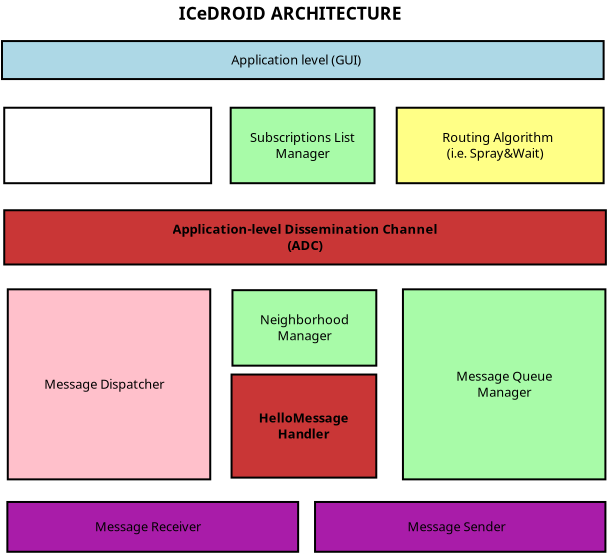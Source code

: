 <?xml version="1.0" encoding="UTF-8"?>
<dia:diagram xmlns:dia="http://www.lysator.liu.se/~alla/dia/">
  <dia:layer name="Sfondo" visible="true" active="true">
    <dia:object type="Standard - Text" version="1" id="O0">
      <dia:attribute name="obj_pos">
        <dia:point val="32.399,-15.399"/>
      </dia:attribute>
      <dia:attribute name="obj_bb">
        <dia:rectangle val="32.399,-16.212;44.921,-15.192"/>
      </dia:attribute>
      <dia:attribute name="text">
        <dia:composite type="text">
          <dia:attribute name="string">
            <dia:string>#ICeDROID ARCHITECTURE#</dia:string>
          </dia:attribute>
          <dia:attribute name="font">
            <dia:font family="sans" style="80" name="Helvetica-Bold"/>
          </dia:attribute>
          <dia:attribute name="height">
            <dia:real val="1.094"/>
          </dia:attribute>
          <dia:attribute name="pos">
            <dia:point val="32.399,-15.399"/>
          </dia:attribute>
          <dia:attribute name="color">
            <dia:color val="#000000"/>
          </dia:attribute>
          <dia:attribute name="alignment">
            <dia:enum val="0"/>
          </dia:attribute>
        </dia:composite>
      </dia:attribute>
      <dia:attribute name="valign">
        <dia:enum val="3"/>
      </dia:attribute>
    </dia:object>
    <dia:object type="Standard - Box" version="0" id="O1">
      <dia:attribute name="obj_pos">
        <dia:point val="23.567,-14.333"/>
      </dia:attribute>
      <dia:attribute name="obj_bb">
        <dia:rectangle val="23.517,-14.383;53.698,-12.383"/>
      </dia:attribute>
      <dia:attribute name="elem_corner">
        <dia:point val="23.567,-14.333"/>
      </dia:attribute>
      <dia:attribute name="elem_width">
        <dia:real val="30.081"/>
      </dia:attribute>
      <dia:attribute name="elem_height">
        <dia:real val="1.9"/>
      </dia:attribute>
      <dia:attribute name="border_width">
        <dia:real val="0.1"/>
      </dia:attribute>
      <dia:attribute name="inner_color">
        <dia:color val="#add8e6"/>
      </dia:attribute>
      <dia:attribute name="show_background">
        <dia:boolean val="true"/>
      </dia:attribute>
    </dia:object>
    <dia:object type="Standard - Text" version="1" id="O2">
      <dia:attribute name="obj_pos">
        <dia:point val="35.027,-13.161"/>
      </dia:attribute>
      <dia:attribute name="obj_bb">
        <dia:rectangle val="35.027,-13.756;42.187,-13.009"/>
      </dia:attribute>
      <dia:attribute name="text">
        <dia:composite type="text">
          <dia:attribute name="string">
            <dia:string>#Application level (GUI)#</dia:string>
          </dia:attribute>
          <dia:attribute name="font">
            <dia:font family="sans" style="0" name="Helvetica"/>
          </dia:attribute>
          <dia:attribute name="height">
            <dia:real val="0.8"/>
          </dia:attribute>
          <dia:attribute name="pos">
            <dia:point val="35.027,-13.161"/>
          </dia:attribute>
          <dia:attribute name="color">
            <dia:color val="#000000"/>
          </dia:attribute>
          <dia:attribute name="alignment">
            <dia:enum val="0"/>
          </dia:attribute>
        </dia:composite>
      </dia:attribute>
      <dia:attribute name="valign">
        <dia:enum val="3"/>
      </dia:attribute>
    </dia:object>
    <dia:object type="Standard - Box" version="0" id="O3">
      <dia:attribute name="obj_pos">
        <dia:point val="43.303,-11.0"/>
      </dia:attribute>
      <dia:attribute name="obj_bb">
        <dia:rectangle val="43.253,-11.05;53.698,-7.176"/>
      </dia:attribute>
      <dia:attribute name="elem_corner">
        <dia:point val="43.303,-11.0"/>
      </dia:attribute>
      <dia:attribute name="elem_width">
        <dia:real val="10.345"/>
      </dia:attribute>
      <dia:attribute name="elem_height">
        <dia:real val="3.774"/>
      </dia:attribute>
      <dia:attribute name="border_width">
        <dia:real val="0.1"/>
      </dia:attribute>
      <dia:attribute name="inner_color">
        <dia:color val="#ffff86"/>
      </dia:attribute>
      <dia:attribute name="show_background">
        <dia:boolean val="true"/>
      </dia:attribute>
    </dia:object>
    <dia:object type="Standard - Box" version="0" id="O4">
      <dia:attribute name="obj_pos">
        <dia:point val="35.001,-11.0"/>
      </dia:attribute>
      <dia:attribute name="obj_bb">
        <dia:rectangle val="34.951,-11.05;42.243,-7.176"/>
      </dia:attribute>
      <dia:attribute name="elem_corner">
        <dia:point val="35.001,-11.0"/>
      </dia:attribute>
      <dia:attribute name="elem_width">
        <dia:real val="7.192"/>
      </dia:attribute>
      <dia:attribute name="elem_height">
        <dia:real val="3.774"/>
      </dia:attribute>
      <dia:attribute name="border_width">
        <dia:real val="0.1"/>
      </dia:attribute>
      <dia:attribute name="inner_color">
        <dia:color val="#a8fba8"/>
      </dia:attribute>
      <dia:attribute name="show_background">
        <dia:boolean val="true"/>
      </dia:attribute>
    </dia:object>
    <dia:object type="Standard - Box" version="0" id="O5">
      <dia:attribute name="obj_pos">
        <dia:point val="23.679,-5.874"/>
      </dia:attribute>
      <dia:attribute name="obj_bb">
        <dia:rectangle val="23.629,-5.924;53.81,-3.112"/>
      </dia:attribute>
      <dia:attribute name="elem_corner">
        <dia:point val="23.679,-5.874"/>
      </dia:attribute>
      <dia:attribute name="elem_width">
        <dia:real val="30.081"/>
      </dia:attribute>
      <dia:attribute name="elem_height">
        <dia:real val="2.712"/>
      </dia:attribute>
      <dia:attribute name="border_width">
        <dia:real val="0.1"/>
      </dia:attribute>
      <dia:attribute name="inner_color">
        <dia:color val="#c93636"/>
      </dia:attribute>
      <dia:attribute name="show_background">
        <dia:boolean val="true"/>
      </dia:attribute>
    </dia:object>
    <dia:object type="Standard - Text" version="1" id="O6">
      <dia:attribute name="obj_pos">
        <dia:point val="38.719,-4.7"/>
      </dia:attribute>
      <dia:attribute name="obj_bb">
        <dia:rectangle val="31.324,-5.302;46.114,-3.733"/>
      </dia:attribute>
      <dia:attribute name="text">
        <dia:composite type="text">
          <dia:attribute name="string">
            <dia:string>#Application-level Dissemination Channel
(ADC)#</dia:string>
          </dia:attribute>
          <dia:attribute name="font">
            <dia:font family="sans" style="80" name="Helvetica-Bold"/>
          </dia:attribute>
          <dia:attribute name="height">
            <dia:real val="0.811"/>
          </dia:attribute>
          <dia:attribute name="pos">
            <dia:point val="38.719,-4.7"/>
          </dia:attribute>
          <dia:attribute name="color">
            <dia:color val="#000000"/>
          </dia:attribute>
          <dia:attribute name="alignment">
            <dia:enum val="1"/>
          </dia:attribute>
        </dia:composite>
      </dia:attribute>
      <dia:attribute name="valign">
        <dia:enum val="3"/>
      </dia:attribute>
    </dia:object>
    <dia:object type="Standard - Box" version="0" id="O7">
      <dia:attribute name="obj_pos">
        <dia:point val="23.679,-11.0"/>
      </dia:attribute>
      <dia:attribute name="obj_bb">
        <dia:rectangle val="23.629,-11.05;34.074,-7.176"/>
      </dia:attribute>
      <dia:attribute name="elem_corner">
        <dia:point val="23.679,-11.0"/>
      </dia:attribute>
      <dia:attribute name="elem_width">
        <dia:real val="10.345"/>
      </dia:attribute>
      <dia:attribute name="elem_height">
        <dia:real val="3.774"/>
      </dia:attribute>
      <dia:attribute name="show_background">
        <dia:boolean val="true"/>
      </dia:attribute>
    </dia:object>
    <dia:object type="Standard - Text" version="1" id="O8">
      <dia:attribute name="obj_pos">
        <dia:point val="38.597,-9.292"/>
      </dia:attribute>
      <dia:attribute name="obj_bb">
        <dia:rectangle val="35.782,-9.887;41.412,-8.34"/>
      </dia:attribute>
      <dia:attribute name="text">
        <dia:composite type="text">
          <dia:attribute name="string">
            <dia:string>#Subscriptions List
Manager#</dia:string>
          </dia:attribute>
          <dia:attribute name="font">
            <dia:font family="sans" style="0" name="Helvetica"/>
          </dia:attribute>
          <dia:attribute name="height">
            <dia:real val="0.8"/>
          </dia:attribute>
          <dia:attribute name="pos">
            <dia:point val="38.597,-9.292"/>
          </dia:attribute>
          <dia:attribute name="color">
            <dia:color val="#000000"/>
          </dia:attribute>
          <dia:attribute name="alignment">
            <dia:enum val="1"/>
          </dia:attribute>
        </dia:composite>
      </dia:attribute>
      <dia:attribute name="valign">
        <dia:enum val="3"/>
      </dia:attribute>
    </dia:object>
    <dia:group>
      <dia:object type="Standard - Text" version="1" id="O9">
        <dia:attribute name="obj_pos">
          <dia:point val="45.58,-9.292"/>
        </dia:attribute>
        <dia:attribute name="obj_bb">
          <dia:rectangle val="45.58,-9.887;51.37,-9.139"/>
        </dia:attribute>
        <dia:attribute name="text">
          <dia:composite type="text">
            <dia:attribute name="string">
              <dia:string>#Routing Algorithm#</dia:string>
            </dia:attribute>
            <dia:attribute name="font">
              <dia:font family="sans" style="0" name="Helvetica"/>
            </dia:attribute>
            <dia:attribute name="height">
              <dia:real val="0.8"/>
            </dia:attribute>
            <dia:attribute name="pos">
              <dia:point val="45.58,-9.292"/>
            </dia:attribute>
            <dia:attribute name="color">
              <dia:color val="#000000"/>
            </dia:attribute>
            <dia:attribute name="alignment">
              <dia:enum val="0"/>
            </dia:attribute>
          </dia:composite>
        </dia:attribute>
        <dia:attribute name="valign">
          <dia:enum val="3"/>
        </dia:attribute>
      </dia:object>
      <dia:object type="Standard - Text" version="1" id="O10">
        <dia:attribute name="obj_pos">
          <dia:point val="45.802,-8.493"/>
        </dia:attribute>
        <dia:attribute name="obj_bb">
          <dia:rectangle val="45.802,-9.088;51.245,-8.34"/>
        </dia:attribute>
        <dia:attribute name="text">
          <dia:composite type="text">
            <dia:attribute name="string">
              <dia:string>#(i.e. Spray&amp;Wait)#</dia:string>
            </dia:attribute>
            <dia:attribute name="font">
              <dia:font family="sans" style="0" name="Helvetica"/>
            </dia:attribute>
            <dia:attribute name="height">
              <dia:real val="0.8"/>
            </dia:attribute>
            <dia:attribute name="pos">
              <dia:point val="45.802,-8.493"/>
            </dia:attribute>
            <dia:attribute name="color">
              <dia:color val="#000000"/>
            </dia:attribute>
            <dia:attribute name="alignment">
              <dia:enum val="0"/>
            </dia:attribute>
          </dia:composite>
        </dia:attribute>
        <dia:attribute name="valign">
          <dia:enum val="3"/>
        </dia:attribute>
      </dia:object>
    </dia:group>
    <dia:object type="Standard - Box" version="0" id="O11">
      <dia:attribute name="obj_pos">
        <dia:point val="43.614,-1.92"/>
      </dia:attribute>
      <dia:attribute name="obj_bb">
        <dia:rectangle val="43.563,-1.97;53.787,7.631"/>
      </dia:attribute>
      <dia:attribute name="elem_corner">
        <dia:point val="43.614,-1.92"/>
      </dia:attribute>
      <dia:attribute name="elem_width">
        <dia:real val="10.123"/>
      </dia:attribute>
      <dia:attribute name="elem_height">
        <dia:real val="9.502"/>
      </dia:attribute>
      <dia:attribute name="border_width">
        <dia:real val="0.1"/>
      </dia:attribute>
      <dia:attribute name="inner_color">
        <dia:color val="#a8fba8"/>
      </dia:attribute>
      <dia:attribute name="show_background">
        <dia:boolean val="true"/>
      </dia:attribute>
    </dia:object>
    <dia:object type="Standard - Box" version="0" id="O12">
      <dia:attribute name="obj_pos">
        <dia:point val="35.045,2.34"/>
      </dia:attribute>
      <dia:attribute name="obj_bb">
        <dia:rectangle val="34.995,2.29;42.331,7.544"/>
      </dia:attribute>
      <dia:attribute name="elem_corner">
        <dia:point val="35.045,2.34"/>
      </dia:attribute>
      <dia:attribute name="elem_width">
        <dia:real val="7.236"/>
      </dia:attribute>
      <dia:attribute name="elem_height">
        <dia:real val="5.154"/>
      </dia:attribute>
      <dia:attribute name="border_width">
        <dia:real val="0.1"/>
      </dia:attribute>
      <dia:attribute name="inner_color">
        <dia:color val="#c93636"/>
      </dia:attribute>
      <dia:attribute name="show_background">
        <dia:boolean val="true"/>
      </dia:attribute>
    </dia:object>
    <dia:object type="Standard - Box" version="0" id="O13">
      <dia:attribute name="obj_pos">
        <dia:point val="35.09,-1.878"/>
      </dia:attribute>
      <dia:attribute name="obj_bb">
        <dia:rectangle val="35.04,-1.928;42.331,1.946"/>
      </dia:attribute>
      <dia:attribute name="elem_corner">
        <dia:point val="35.09,-1.878"/>
      </dia:attribute>
      <dia:attribute name="elem_width">
        <dia:real val="7.192"/>
      </dia:attribute>
      <dia:attribute name="elem_height">
        <dia:real val="3.774"/>
      </dia:attribute>
      <dia:attribute name="border_width">
        <dia:real val="0.1"/>
      </dia:attribute>
      <dia:attribute name="inner_color">
        <dia:color val="#a8fba8"/>
      </dia:attribute>
      <dia:attribute name="show_background">
        <dia:boolean val="true"/>
      </dia:attribute>
    </dia:object>
    <dia:object type="Standard - Box" version="0" id="O14">
      <dia:attribute name="obj_pos">
        <dia:point val="23.856,-1.92"/>
      </dia:attribute>
      <dia:attribute name="obj_bb">
        <dia:rectangle val="23.806,-1.97;34.03,7.631"/>
      </dia:attribute>
      <dia:attribute name="elem_corner">
        <dia:point val="23.856,-1.92"/>
      </dia:attribute>
      <dia:attribute name="elem_width">
        <dia:real val="10.123"/>
      </dia:attribute>
      <dia:attribute name="elem_height">
        <dia:real val="9.502"/>
      </dia:attribute>
      <dia:attribute name="border_width">
        <dia:real val="0.1"/>
      </dia:attribute>
      <dia:attribute name="inner_color">
        <dia:color val="#ffc0cb"/>
      </dia:attribute>
      <dia:attribute name="show_background">
        <dia:boolean val="true"/>
      </dia:attribute>
    </dia:object>
    <dia:object type="Standard - Text" version="1" id="O15">
      <dia:attribute name="obj_pos">
        <dia:point val="48.675,2.652"/>
      </dia:attribute>
      <dia:attribute name="obj_bb">
        <dia:rectangle val="46.118,2.057;51.233,3.604"/>
      </dia:attribute>
      <dia:attribute name="text">
        <dia:composite type="text">
          <dia:attribute name="string">
            <dia:string>#Message Queue
Manager#</dia:string>
          </dia:attribute>
          <dia:attribute name="font">
            <dia:font family="sans" style="0" name="Helvetica"/>
          </dia:attribute>
          <dia:attribute name="height">
            <dia:real val="0.8"/>
          </dia:attribute>
          <dia:attribute name="pos">
            <dia:point val="48.675,2.652"/>
          </dia:attribute>
          <dia:attribute name="color">
            <dia:color val="#000000"/>
          </dia:attribute>
          <dia:attribute name="alignment">
            <dia:enum val="1"/>
          </dia:attribute>
        </dia:composite>
      </dia:attribute>
      <dia:attribute name="valign">
        <dia:enum val="3"/>
      </dia:attribute>
    </dia:object>
    <dia:object type="Standard - Text" version="1" id="O16">
      <dia:attribute name="obj_pos">
        <dia:point val="25.679,3.052"/>
      </dia:attribute>
      <dia:attribute name="obj_bb">
        <dia:rectangle val="25.679,2.457;32.157,3.204"/>
      </dia:attribute>
      <dia:attribute name="text">
        <dia:composite type="text">
          <dia:attribute name="string">
            <dia:string>#Message Dispatcher#</dia:string>
          </dia:attribute>
          <dia:attribute name="font">
            <dia:font family="sans" style="0" name="Helvetica"/>
          </dia:attribute>
          <dia:attribute name="height">
            <dia:real val="0.8"/>
          </dia:attribute>
          <dia:attribute name="pos">
            <dia:point val="25.679,3.052"/>
          </dia:attribute>
          <dia:attribute name="color">
            <dia:color val="#000000"/>
          </dia:attribute>
          <dia:attribute name="alignment">
            <dia:enum val="0"/>
          </dia:attribute>
        </dia:composite>
      </dia:attribute>
      <dia:attribute name="valign">
        <dia:enum val="3"/>
      </dia:attribute>
    </dia:object>
    <dia:object type="Standard - Text" version="1" id="O17">
      <dia:attribute name="obj_pos">
        <dia:point val="38.686,-0.169"/>
      </dia:attribute>
      <dia:attribute name="obj_bb">
        <dia:rectangle val="36.428,-0.764;40.943,0.783"/>
      </dia:attribute>
      <dia:attribute name="text">
        <dia:composite type="text">
          <dia:attribute name="string">
            <dia:string>#Neighborhood
Manager#</dia:string>
          </dia:attribute>
          <dia:attribute name="font">
            <dia:font family="sans" style="0" name="Helvetica"/>
          </dia:attribute>
          <dia:attribute name="height">
            <dia:real val="0.8"/>
          </dia:attribute>
          <dia:attribute name="pos">
            <dia:point val="38.686,-0.169"/>
          </dia:attribute>
          <dia:attribute name="color">
            <dia:color val="#000000"/>
          </dia:attribute>
          <dia:attribute name="alignment">
            <dia:enum val="1"/>
          </dia:attribute>
        </dia:composite>
      </dia:attribute>
      <dia:attribute name="valign">
        <dia:enum val="3"/>
      </dia:attribute>
    </dia:object>
    <dia:object type="Standard - Text" version="1" id="O18">
      <dia:attribute name="obj_pos">
        <dia:point val="38.654,4.739"/>
      </dia:attribute>
      <dia:attribute name="obj_bb">
        <dia:rectangle val="36.15,4.144;41.158,5.691"/>
      </dia:attribute>
      <dia:attribute name="text">
        <dia:composite type="text">
          <dia:attribute name="string">
            <dia:string>#HelloMessage
Handler#</dia:string>
          </dia:attribute>
          <dia:attribute name="font">
            <dia:font family="sans" style="80" name="Helvetica-Bold"/>
          </dia:attribute>
          <dia:attribute name="height">
            <dia:real val="0.8"/>
          </dia:attribute>
          <dia:attribute name="pos">
            <dia:point val="38.654,4.739"/>
          </dia:attribute>
          <dia:attribute name="color">
            <dia:color val="#000000"/>
          </dia:attribute>
          <dia:attribute name="alignment">
            <dia:enum val="1"/>
          </dia:attribute>
        </dia:composite>
      </dia:attribute>
      <dia:attribute name="valign">
        <dia:enum val="3"/>
      </dia:attribute>
    </dia:object>
    <dia:object type="Standard - Box" version="0" id="O19">
      <dia:attribute name="obj_pos">
        <dia:point val="23.835,8.712"/>
      </dia:attribute>
      <dia:attribute name="obj_bb">
        <dia:rectangle val="23.785,8.662;38.424,11.252"/>
      </dia:attribute>
      <dia:attribute name="elem_corner">
        <dia:point val="23.835,8.712"/>
      </dia:attribute>
      <dia:attribute name="elem_width">
        <dia:real val="14.539"/>
      </dia:attribute>
      <dia:attribute name="elem_height">
        <dia:real val="2.49"/>
      </dia:attribute>
      <dia:attribute name="border_width">
        <dia:real val="0.1"/>
      </dia:attribute>
      <dia:attribute name="inner_color">
        <dia:color val="#a91ca9"/>
      </dia:attribute>
      <dia:attribute name="show_background">
        <dia:boolean val="true"/>
      </dia:attribute>
    </dia:object>
    <dia:object type="Standard - Box" version="0" id="O20">
      <dia:attribute name="obj_pos">
        <dia:point val="39.219,8.712"/>
      </dia:attribute>
      <dia:attribute name="obj_bb">
        <dia:rectangle val="39.169,8.662;53.788,11.252"/>
      </dia:attribute>
      <dia:attribute name="elem_corner">
        <dia:point val="39.219,8.712"/>
      </dia:attribute>
      <dia:attribute name="elem_width">
        <dia:real val="14.519"/>
      </dia:attribute>
      <dia:attribute name="elem_height">
        <dia:real val="2.49"/>
      </dia:attribute>
      <dia:attribute name="border_width">
        <dia:real val="0.1"/>
      </dia:attribute>
      <dia:attribute name="inner_color">
        <dia:color val="#a91ca9"/>
      </dia:attribute>
      <dia:attribute name="show_background">
        <dia:boolean val="true"/>
      </dia:attribute>
    </dia:object>
    <dia:object type="Standard - Text" version="1" id="O21">
      <dia:attribute name="obj_pos">
        <dia:point val="28.212,10.178"/>
      </dia:attribute>
      <dia:attribute name="obj_bb">
        <dia:rectangle val="28.212,9.583;33.997,10.331"/>
      </dia:attribute>
      <dia:attribute name="text">
        <dia:composite type="text">
          <dia:attribute name="string">
            <dia:string>#Message Receiver#</dia:string>
          </dia:attribute>
          <dia:attribute name="font">
            <dia:font family="sans" style="0" name="Helvetica"/>
          </dia:attribute>
          <dia:attribute name="height">
            <dia:real val="0.8"/>
          </dia:attribute>
          <dia:attribute name="pos">
            <dia:point val="28.212,10.178"/>
          </dia:attribute>
          <dia:attribute name="color">
            <dia:color val="#000000"/>
          </dia:attribute>
          <dia:attribute name="alignment">
            <dia:enum val="0"/>
          </dia:attribute>
        </dia:composite>
      </dia:attribute>
      <dia:attribute name="valign">
        <dia:enum val="3"/>
      </dia:attribute>
    </dia:object>
    <dia:object type="Standard - Text" version="1" id="O22">
      <dia:attribute name="obj_pos">
        <dia:point val="43.837,10.178"/>
      </dia:attribute>
      <dia:attribute name="obj_bb">
        <dia:rectangle val="43.837,9.583;49.12,10.331"/>
      </dia:attribute>
      <dia:attribute name="text">
        <dia:composite type="text">
          <dia:attribute name="string">
            <dia:string>#Message Sender#</dia:string>
          </dia:attribute>
          <dia:attribute name="font">
            <dia:font family="sans" style="0" name="Helvetica"/>
          </dia:attribute>
          <dia:attribute name="height">
            <dia:real val="0.8"/>
          </dia:attribute>
          <dia:attribute name="pos">
            <dia:point val="43.837,10.178"/>
          </dia:attribute>
          <dia:attribute name="color">
            <dia:color val="#000000"/>
          </dia:attribute>
          <dia:attribute name="alignment">
            <dia:enum val="0"/>
          </dia:attribute>
        </dia:composite>
      </dia:attribute>
      <dia:attribute name="valign">
        <dia:enum val="3"/>
      </dia:attribute>
    </dia:object>
  </dia:layer>
</dia:diagram>
